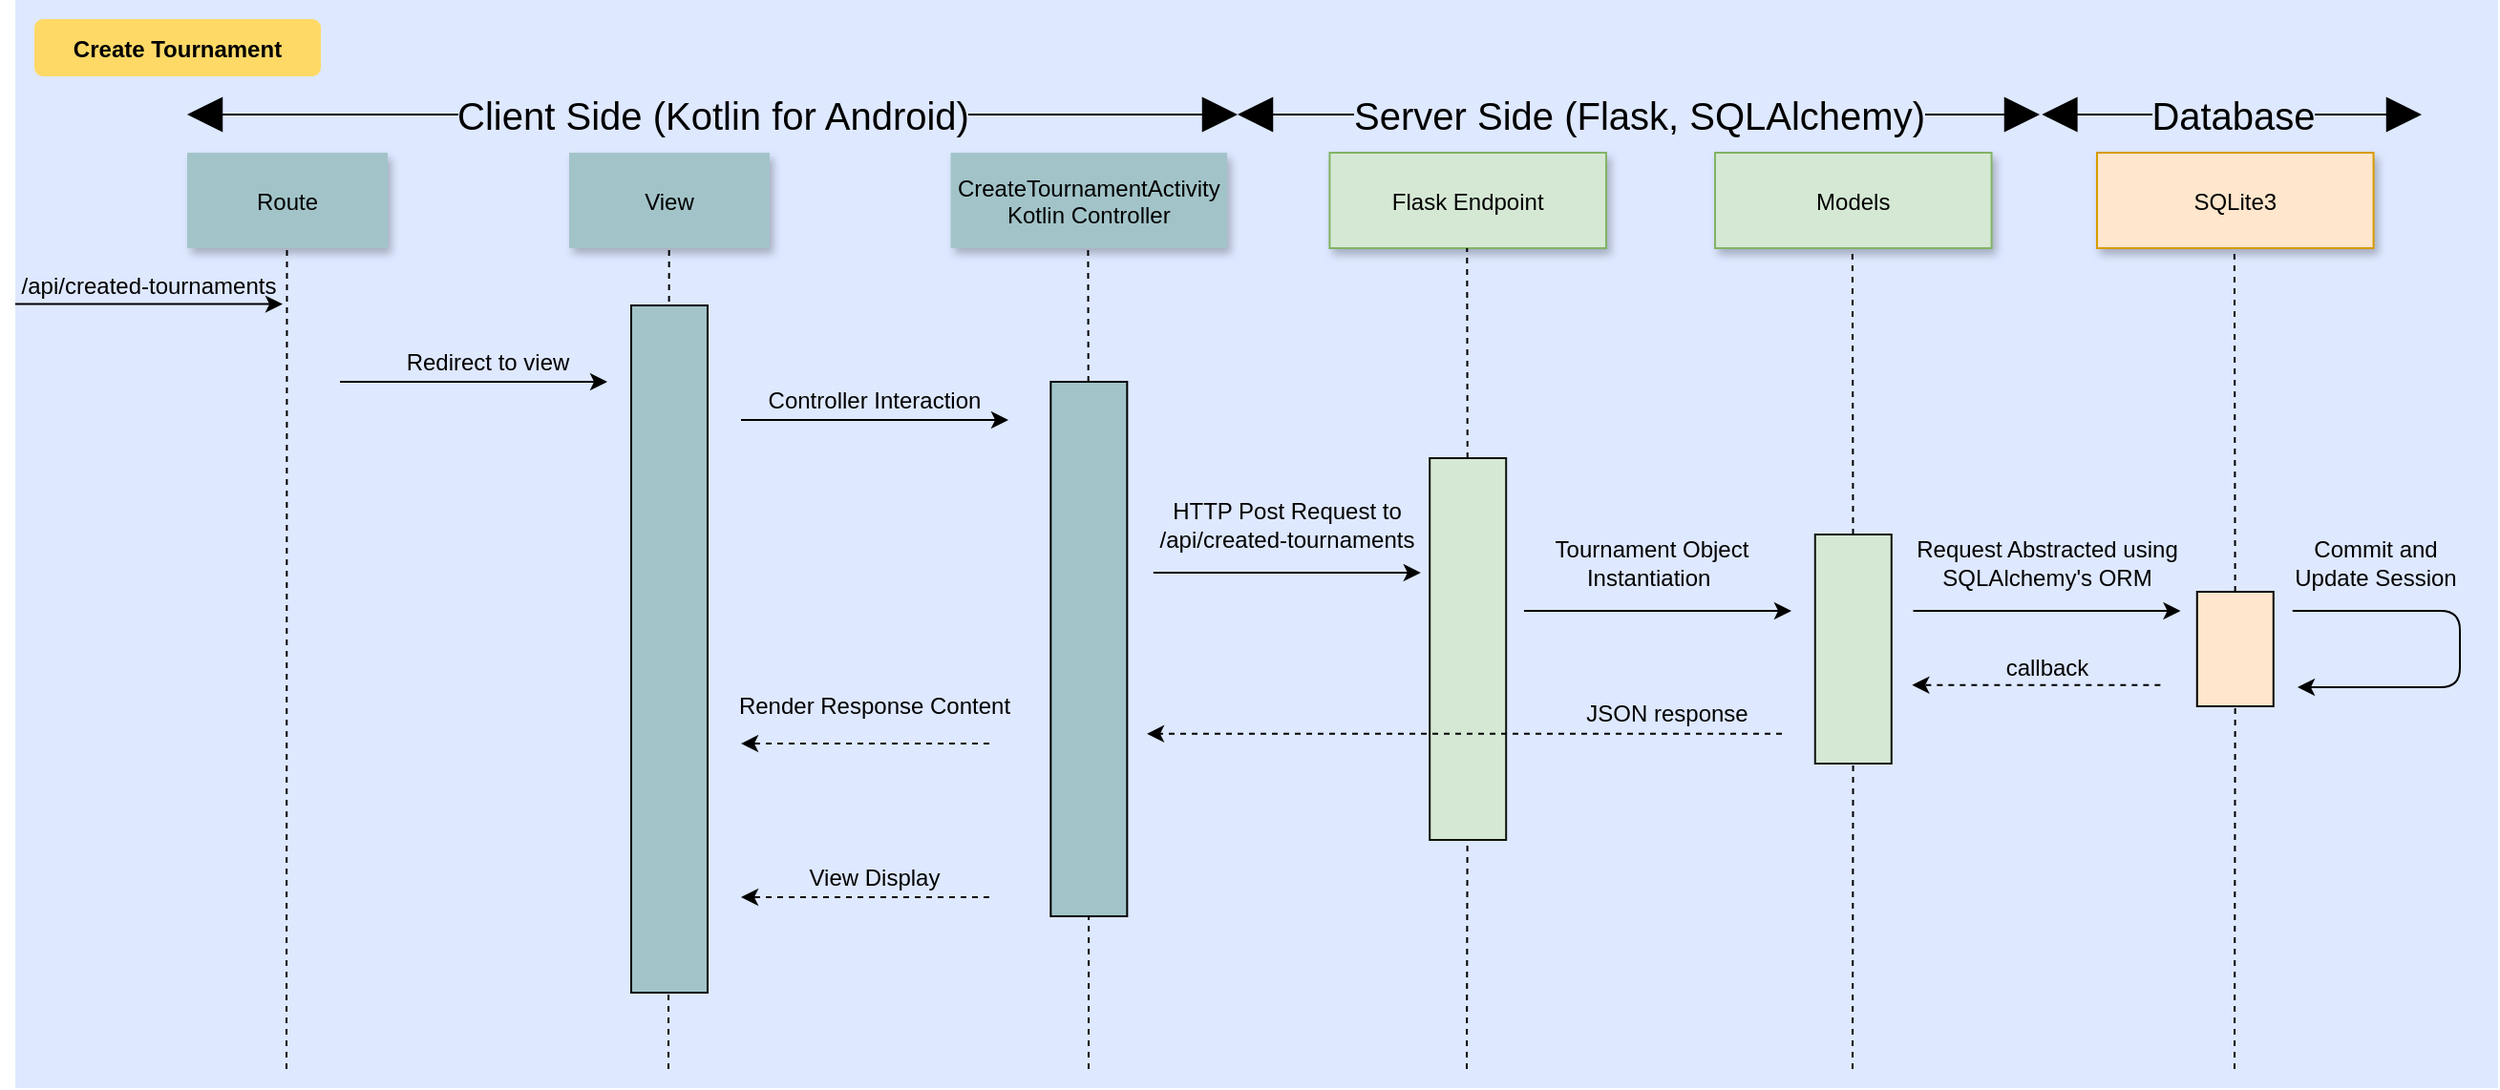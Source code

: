 <mxfile version="12.6.5" type="device"><diagram name="Page-1" id="9361dd3d-8414-5efd-6122-117bd74ce7a7"><mxGraphModel dx="2370" dy="575" grid="1" gridSize="10" guides="1" tooltips="1" connect="1" arrows="1" fold="1" page="0" pageScale="1.5" pageWidth="826" pageHeight="1169" background="#ffffff" math="0" shadow="0"><root><mxCell id="0"/><mxCell id="1" parent="0"/><mxCell id="6quyH1om7gfwvAx0dNeW-153" value="" style="fillColor=#DEE8FF;strokeColor=none" vertex="1" parent="1"><mxGeometry x="30" y="840" width="1300" height="570" as="geometry"/></mxCell><mxCell id="6quyH1om7gfwvAx0dNeW-90" value="Create Tournament" style="rounded=1;fontStyle=1;fillColor=#FFD966;strokeColor=none" vertex="1" parent="1"><mxGeometry x="40" y="850" width="150" height="30" as="geometry"/></mxCell><mxCell id="6quyH1om7gfwvAx0dNeW-91" value="Route" style="shadow=1;fillColor=#A2C4C9;strokeColor=none" vertex="1" parent="1"><mxGeometry x="120" y="920" width="105" height="50" as="geometry"/></mxCell><mxCell id="6quyH1om7gfwvAx0dNeW-92" value="" style="endArrow=none;html=1;dashed=1;" edge="1" parent="1"><mxGeometry width="50" height="50" relative="1" as="geometry"><mxPoint x="172" y="1400" as="sourcePoint"/><mxPoint x="172.26" y="970" as="targetPoint"/></mxGeometry></mxCell><mxCell id="6quyH1om7gfwvAx0dNeW-93" value="&lt;font style=&quot;font-size: 20px&quot;&gt;Client Side (Kotlin for Android)&lt;/font&gt;" style="endArrow=block;endSize=16;endFill=1;html=1;startArrow=block;startFill=1;startSize=16;labelBackgroundColor=#DEE8FF;" edge="1" parent="1"><mxGeometry width="160" relative="1" as="geometry"><mxPoint x="120" y="900" as="sourcePoint"/><mxPoint x="670" y="900" as="targetPoint"/><Array as="points"/></mxGeometry></mxCell><mxCell id="6quyH1om7gfwvAx0dNeW-96" value="" style="endArrow=classic;html=1;" edge="1" parent="1"><mxGeometry width="50" height="50" relative="1" as="geometry"><mxPoint x="200" y="1040" as="sourcePoint"/><mxPoint x="340" y="1040" as="targetPoint"/></mxGeometry></mxCell><mxCell id="6quyH1om7gfwvAx0dNeW-97" value="View" style="shadow=1;fillColor=#A2C4C9;strokeColor=none" vertex="1" parent="1"><mxGeometry x="320" y="920" width="105" height="50" as="geometry"/></mxCell><mxCell id="6quyH1om7gfwvAx0dNeW-98" value="" style="endArrow=none;html=1;dashed=1;" edge="1" parent="1"><mxGeometry width="50" height="50" relative="1" as="geometry"><mxPoint x="372" y="1400" as="sourcePoint"/><mxPoint x="372.34" y="970" as="targetPoint"/></mxGeometry></mxCell><mxCell id="6quyH1om7gfwvAx0dNeW-99" value="Redirect to view" style="text;html=1;strokeColor=none;fillColor=none;align=center;verticalAlign=middle;whiteSpace=wrap;rounded=0;dashed=1;" vertex="1" parent="1"><mxGeometry x="225" y="1020" width="105" height="20" as="geometry"/></mxCell><mxCell id="6quyH1om7gfwvAx0dNeW-100" value="" style="shadow=0;fillColor=#A2C4C9;strokeColor=#000000;" vertex="1" parent="1"><mxGeometry x="352.5" y="1000" width="40" height="360" as="geometry"/></mxCell><mxCell id="6quyH1om7gfwvAx0dNeW-101" value="" style="endArrow=classic;html=1;" edge="1" parent="1"><mxGeometry width="50" height="50" relative="1" as="geometry"><mxPoint x="30" y="999.31" as="sourcePoint"/><mxPoint x="170" y="999.31" as="targetPoint"/><Array as="points"><mxPoint x="90" y="999.31"/></Array></mxGeometry></mxCell><mxCell id="6quyH1om7gfwvAx0dNeW-102" value="/api/created-tournaments" style="text;html=1;strokeColor=none;fillColor=none;align=center;verticalAlign=middle;whiteSpace=wrap;rounded=0;dashed=1;" vertex="1" parent="1"><mxGeometry x="30" y="980" width="140" height="20" as="geometry"/></mxCell><mxCell id="6quyH1om7gfwvAx0dNeW-103" value="CreateTournamentActivity&#10;Kotlin Controller" style="shadow=1;fillColor=#A2C4C9;strokeColor=none" vertex="1" parent="1"><mxGeometry x="519.78" y="920" width="144.78" height="50" as="geometry"/></mxCell><mxCell id="6quyH1om7gfwvAx0dNeW-104" value="" style="endArrow=none;html=1;dashed=1;" edge="1" parent="1" source="6quyH1om7gfwvAx0dNeW-105"><mxGeometry width="50" height="50" relative="1" as="geometry"><mxPoint x="591.46" y="1560" as="sourcePoint"/><mxPoint x="591.72" y="970" as="targetPoint"/></mxGeometry></mxCell><mxCell id="6quyH1om7gfwvAx0dNeW-105" value="" style="shadow=0;fillColor=#A2C4C9;strokeColor=#000000;" vertex="1" parent="1"><mxGeometry x="572.17" y="1040" width="40" height="280" as="geometry"/></mxCell><mxCell id="6quyH1om7gfwvAx0dNeW-106" value="" style="endArrow=none;html=1;dashed=1;" edge="1" parent="1" target="6quyH1om7gfwvAx0dNeW-105"><mxGeometry width="50" height="50" relative="1" as="geometry"><mxPoint x="592" y="1400" as="sourcePoint"/><mxPoint x="591.72" y="970" as="targetPoint"/></mxGeometry></mxCell><mxCell id="6quyH1om7gfwvAx0dNeW-110" value="" style="endArrow=classic;html=1;" edge="1" parent="1"><mxGeometry width="50" height="50" relative="1" as="geometry"><mxPoint x="410" y="1060" as="sourcePoint"/><mxPoint x="550" y="1060" as="targetPoint"/></mxGeometry></mxCell><mxCell id="6quyH1om7gfwvAx0dNeW-111" value="Controller Interaction" style="text;html=1;strokeColor=none;fillColor=none;align=center;verticalAlign=middle;whiteSpace=wrap;rounded=0;dashed=1;" vertex="1" parent="1"><mxGeometry x="420" y="1040" width="120" height="20" as="geometry"/></mxCell><mxCell id="6quyH1om7gfwvAx0dNeW-112" value="" style="endArrow=classic;html=1;dashed=1;" edge="1" parent="1"><mxGeometry width="50" height="50" relative="1" as="geometry"><mxPoint x="540" y="1310" as="sourcePoint"/><mxPoint x="410" y="1310" as="targetPoint"/></mxGeometry></mxCell><mxCell id="6quyH1om7gfwvAx0dNeW-113" value="View Display" style="text;html=1;strokeColor=none;fillColor=none;align=center;verticalAlign=middle;whiteSpace=wrap;rounded=0;dashed=1;" vertex="1" parent="1"><mxGeometry x="420" y="1290" width="120" height="20" as="geometry"/></mxCell><mxCell id="6quyH1om7gfwvAx0dNeW-115" value="" style="endArrow=classic;html=1;" edge="1" parent="1"><mxGeometry width="50" height="50" relative="1" as="geometry"><mxPoint x="625.92" y="1140" as="sourcePoint"/><mxPoint x="765.92" y="1140" as="targetPoint"/></mxGeometry></mxCell><mxCell id="6quyH1om7gfwvAx0dNeW-116" value="HTTP Post Request to /api/created-tournaments" style="text;html=1;strokeColor=none;fillColor=none;align=center;verticalAlign=middle;whiteSpace=wrap;rounded=0;dashed=1;" vertex="1" parent="1"><mxGeometry x="612.17" y="1090" width="167.5" height="50" as="geometry"/></mxCell><mxCell id="6quyH1om7gfwvAx0dNeW-117" value="Flask Endpoint" style="shadow=1;fillColor=#d5e8d4;strokeColor=#82b366;" vertex="1" parent="1"><mxGeometry x="718.21" y="920" width="144.78" height="50" as="geometry"/></mxCell><mxCell id="6quyH1om7gfwvAx0dNeW-118" value="" style="endArrow=none;html=1;dashed=1;" edge="1" parent="1" source="6quyH1om7gfwvAx0dNeW-119"><mxGeometry width="50" height="50" relative="1" as="geometry"><mxPoint x="789.89" y="1560" as="sourcePoint"/><mxPoint x="790.15" y="970" as="targetPoint"/></mxGeometry></mxCell><mxCell id="6quyH1om7gfwvAx0dNeW-119" value="" style="shadow=0;fillColor=#d5e8d4;strokeColor=#0D120A;" vertex="1" parent="1"><mxGeometry x="770.6" y="1080" width="40" height="200" as="geometry"/></mxCell><mxCell id="6quyH1om7gfwvAx0dNeW-120" value="" style="endArrow=none;html=1;dashed=1;" edge="1" parent="1" target="6quyH1om7gfwvAx0dNeW-119"><mxGeometry width="50" height="50" relative="1" as="geometry"><mxPoint x="790" y="1400" as="sourcePoint"/><mxPoint x="790.15" y="970" as="targetPoint"/></mxGeometry></mxCell><mxCell id="6quyH1om7gfwvAx0dNeW-121" value="Models" style="shadow=1;fillColor=#d5e8d4;strokeColor=#82b366;" vertex="1" parent="1"><mxGeometry x="920" y="920" width="144.78" height="50" as="geometry"/></mxCell><mxCell id="6quyH1om7gfwvAx0dNeW-122" value="" style="endArrow=none;html=1;dashed=1;" edge="1" parent="1" source="6quyH1om7gfwvAx0dNeW-123"><mxGeometry width="50" height="50" relative="1" as="geometry"><mxPoint x="991.68" y="1560" as="sourcePoint"/><mxPoint x="991.94" y="970" as="targetPoint"/></mxGeometry></mxCell><mxCell id="6quyH1om7gfwvAx0dNeW-123" value="" style="shadow=0;fillColor=#d5e8d4;strokeColor=#0F140C;" vertex="1" parent="1"><mxGeometry x="972.39" y="1120" width="40" height="120" as="geometry"/></mxCell><mxCell id="6quyH1om7gfwvAx0dNeW-124" value="" style="endArrow=none;html=1;dashed=1;" edge="1" parent="1" target="6quyH1om7gfwvAx0dNeW-123"><mxGeometry width="50" height="50" relative="1" as="geometry"><mxPoint x="992" y="1400" as="sourcePoint"/><mxPoint x="991.94" y="970" as="targetPoint"/></mxGeometry></mxCell><mxCell id="6quyH1om7gfwvAx0dNeW-126" value="&lt;font style=&quot;font-size: 20px&quot;&gt;Database&lt;br&gt;&lt;/font&gt;" style="endArrow=block;endSize=16;endFill=1;html=1;startArrow=block;startFill=1;startSize=16;labelBackgroundColor=#DEE8FF;" edge="1" parent="1"><mxGeometry width="160" relative="1" as="geometry"><mxPoint x="1091.19" y="900" as="sourcePoint"/><mxPoint x="1290" y="900" as="targetPoint"/><Array as="points"/></mxGeometry></mxCell><mxCell id="6quyH1om7gfwvAx0dNeW-127" value="Tournament Object Instantiation&amp;nbsp;" style="text;html=1;strokeColor=none;fillColor=none;align=center;verticalAlign=middle;whiteSpace=wrap;rounded=0;dashed=1;" vertex="1" parent="1"><mxGeometry x="802.5" y="1110" width="167.5" height="50" as="geometry"/></mxCell><mxCell id="6quyH1om7gfwvAx0dNeW-129" value="" style="endArrow=classic;html=1;" edge="1" parent="1"><mxGeometry width="50" height="50" relative="1" as="geometry"><mxPoint x="819.99" y="1160" as="sourcePoint"/><mxPoint x="959.99" y="1160" as="targetPoint"/></mxGeometry></mxCell><mxCell id="6quyH1om7gfwvAx0dNeW-130" value="Commit and Update Session" style="text;html=1;strokeColor=none;fillColor=none;align=center;verticalAlign=middle;whiteSpace=wrap;rounded=0;dashed=1;" vertex="1" parent="1"><mxGeometry x="1212.39" y="1110" width="107.61" height="50" as="geometry"/></mxCell><mxCell id="6quyH1om7gfwvAx0dNeW-131" value="SQLite3" style="shadow=1;fillColor=#ffe6cc;strokeColor=#d79b00;" vertex="1" parent="1"><mxGeometry x="1120" y="920" width="144.78" height="50" as="geometry"/></mxCell><mxCell id="6quyH1om7gfwvAx0dNeW-134" value="" style="endArrow=none;html=1;dashed=1;" edge="1" parent="1" source="6quyH1om7gfwvAx0dNeW-135"><mxGeometry width="50" height="50" relative="1" as="geometry"><mxPoint x="1191.68" y="1560" as="sourcePoint"/><mxPoint x="1191.94" y="970" as="targetPoint"/></mxGeometry></mxCell><mxCell id="6quyH1om7gfwvAx0dNeW-135" value="" style="shadow=0;fillColor=#ffe6cc;strokeColor=#030200;" vertex="1" parent="1"><mxGeometry x="1172.39" y="1150" width="40" height="60" as="geometry"/></mxCell><mxCell id="6quyH1om7gfwvAx0dNeW-136" value="" style="endArrow=none;html=1;dashed=1;" edge="1" parent="1" target="6quyH1om7gfwvAx0dNeW-135"><mxGeometry width="50" height="50" relative="1" as="geometry"><mxPoint x="1192" y="1400" as="sourcePoint"/><mxPoint x="1191.94" y="970" as="targetPoint"/></mxGeometry></mxCell><mxCell id="6quyH1om7gfwvAx0dNeW-137" value="" style="endArrow=classic;html=1;" edge="1" parent="1"><mxGeometry width="50" height="50" relative="1" as="geometry"><mxPoint x="1023.75" y="1160" as="sourcePoint"/><mxPoint x="1163.75" y="1160" as="targetPoint"/></mxGeometry></mxCell><mxCell id="6quyH1om7gfwvAx0dNeW-139" value="" style="endArrow=classic;html=1;edgeStyle=orthogonalEdgeStyle;" edge="1" parent="1"><mxGeometry width="50" height="50" relative="1" as="geometry"><mxPoint x="1222.38" y="1160" as="sourcePoint"/><mxPoint x="1224.99" y="1200" as="targetPoint"/><Array as="points"><mxPoint x="1309.99" y="1160"/><mxPoint x="1309.99" y="1200"/><mxPoint x="1224.99" y="1200"/></Array></mxGeometry></mxCell><mxCell id="6quyH1om7gfwvAx0dNeW-140" value="Request Abstracted using SQLAlchemy's ORM" style="text;html=1;strokeColor=none;fillColor=none;align=center;verticalAlign=middle;whiteSpace=wrap;rounded=0;dashed=1;" vertex="1" parent="1"><mxGeometry x="1010.0" y="1110" width="167.5" height="50" as="geometry"/></mxCell><mxCell id="6quyH1om7gfwvAx0dNeW-144" value="JSON response" style="text;html=1;strokeColor=none;fillColor=none;align=center;verticalAlign=middle;whiteSpace=wrap;rounded=0;dashed=1;" vertex="1" parent="1"><mxGeometry x="835" y="1204.41" width="120" height="20" as="geometry"/></mxCell><mxCell id="6quyH1om7gfwvAx0dNeW-145" value="" style="endArrow=classic;html=1;dashed=1;" edge="1" parent="1"><mxGeometry width="50" height="50" relative="1" as="geometry"><mxPoint x="1153.18" y="1198.82" as="sourcePoint"/><mxPoint x="1023.18" y="1198.82" as="targetPoint"/></mxGeometry></mxCell><mxCell id="6quyH1om7gfwvAx0dNeW-146" value="callback" style="text;html=1;strokeColor=none;fillColor=none;align=center;verticalAlign=middle;whiteSpace=wrap;rounded=0;dashed=1;" vertex="1" parent="1"><mxGeometry x="1033.75" y="1180" width="120" height="20" as="geometry"/></mxCell><mxCell id="6quyH1om7gfwvAx0dNeW-143" value="" style="endArrow=classic;html=1;dashed=1;jumpStyle=gap;" edge="1" parent="1"><mxGeometry width="50" height="50" relative="1" as="geometry"><mxPoint x="955" y="1224.41" as="sourcePoint"/><mxPoint x="622.5" y="1224.41" as="targetPoint"/></mxGeometry></mxCell><mxCell id="6quyH1om7gfwvAx0dNeW-149" value="" style="endArrow=classic;html=1;dashed=1;" edge="1" parent="1"><mxGeometry width="50" height="50" relative="1" as="geometry"><mxPoint x="540" y="1229.52" as="sourcePoint"/><mxPoint x="410" y="1229.52" as="targetPoint"/></mxGeometry></mxCell><mxCell id="6quyH1om7gfwvAx0dNeW-150" value="Render Response Content" style="text;html=1;strokeColor=none;fillColor=none;align=center;verticalAlign=middle;whiteSpace=wrap;rounded=0;dashed=1;" vertex="1" parent="1"><mxGeometry x="405" y="1200" width="150" height="20" as="geometry"/></mxCell><mxCell id="6quyH1om7gfwvAx0dNeW-156" value="&lt;span style=&quot;font-size: 20px&quot;&gt;Server Side (Flask, SQLAlchemy)&lt;/span&gt;" style="endArrow=block;endSize=16;endFill=1;html=1;startArrow=block;startFill=1;startSize=16;labelBackgroundColor=#DEE8FF;" edge="1" parent="1"><mxGeometry width="160" relative="1" as="geometry"><mxPoint x="670" y="900" as="sourcePoint"/><mxPoint x="1090" y="900" as="targetPoint"/><Array as="points"/></mxGeometry></mxCell></root></mxGraphModel></diagram></mxfile>